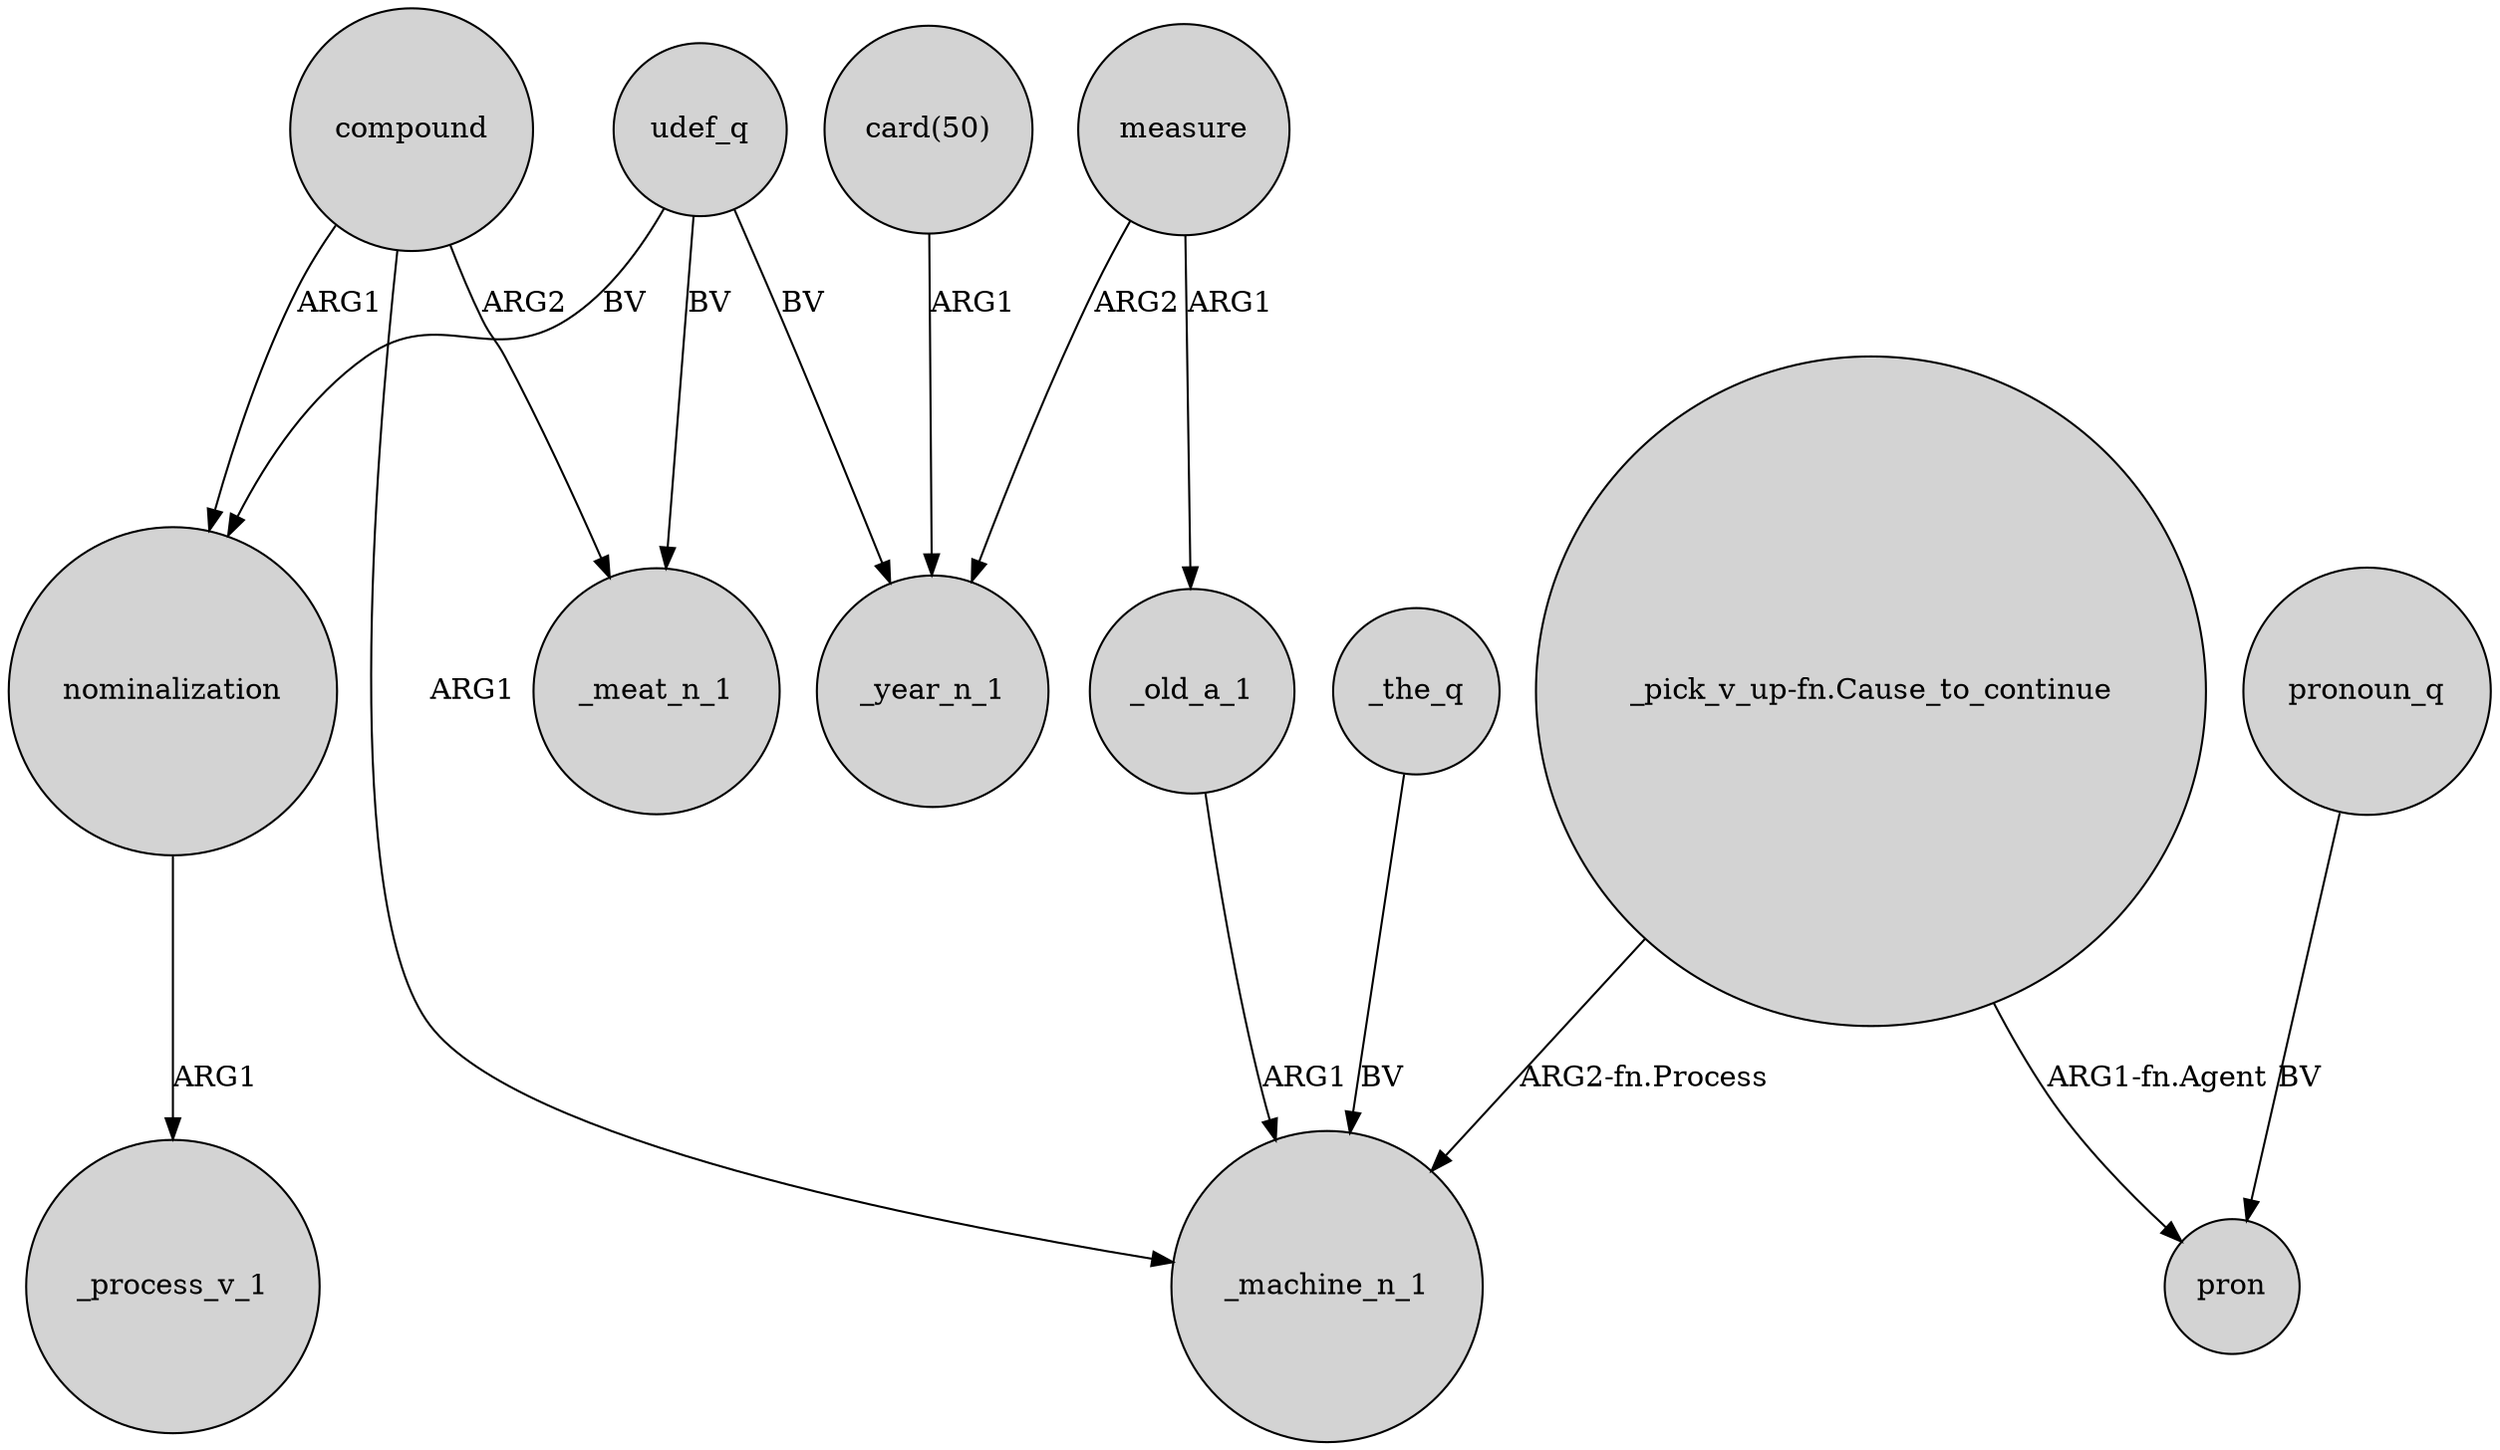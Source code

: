digraph {
	node [shape=circle style=filled]
	udef_q -> _meat_n_1 [label=BV]
	udef_q -> _year_n_1 [label=BV]
	nominalization -> _process_v_1 [label=ARG1]
	measure -> _old_a_1 [label=ARG1]
	_old_a_1 -> _machine_n_1 [label=ARG1]
	compound -> _machine_n_1 [label=ARG1]
	"card(50)" -> _year_n_1 [label=ARG1]
	_the_q -> _machine_n_1 [label=BV]
	"_pick_v_up-fn.Cause_to_continue" -> _machine_n_1 [label="ARG2-fn.Process"]
	compound -> _meat_n_1 [label=ARG2]
	pronoun_q -> pron [label=BV]
	compound -> nominalization [label=ARG1]
	measure -> _year_n_1 [label=ARG2]
	"_pick_v_up-fn.Cause_to_continue" -> pron [label="ARG1-fn.Agent"]
	udef_q -> nominalization [label=BV]
}

